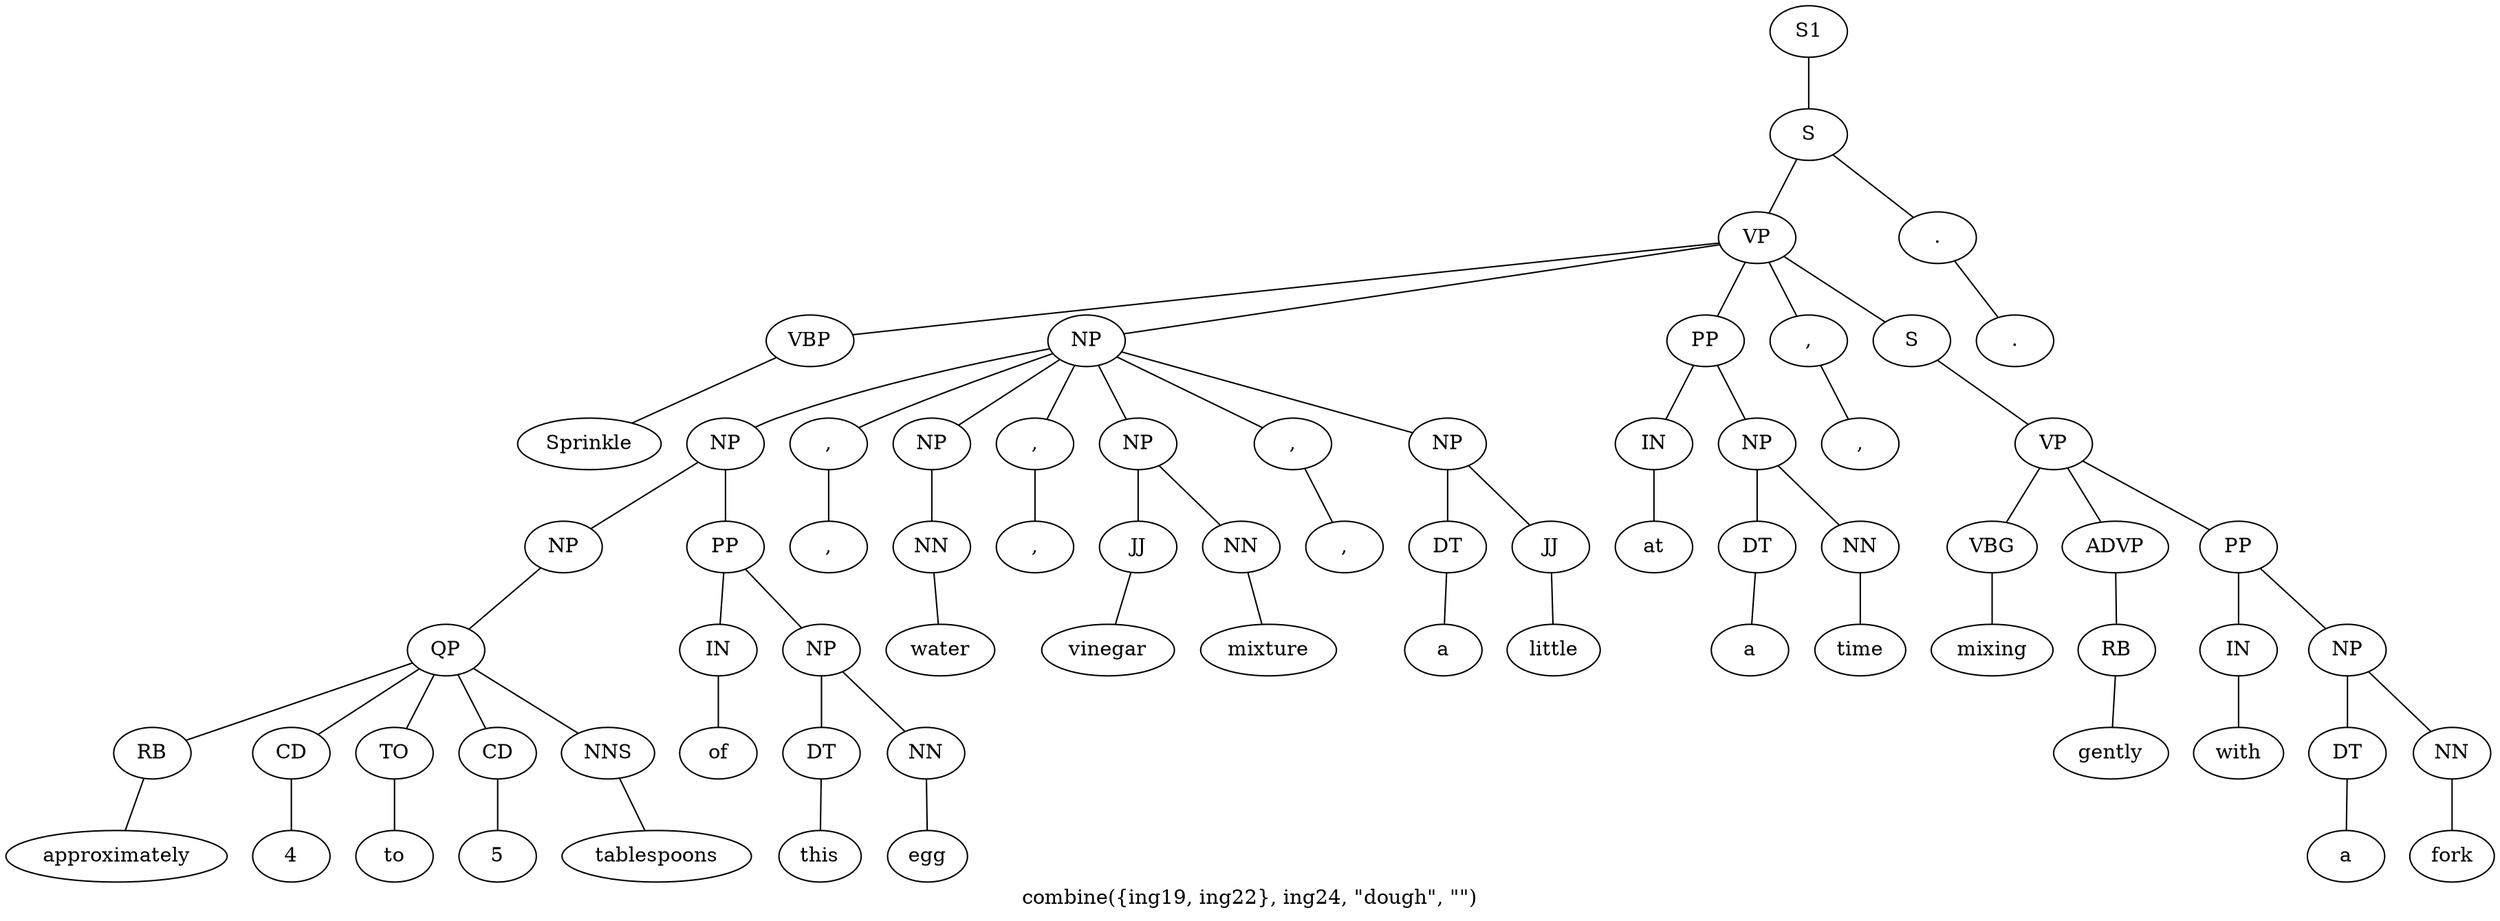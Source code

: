 graph SyntaxGraph {
	label = "combine({ing19, ing22}, ing24, \"dough\", \"\")";
	Node0 [label="S1"];
	Node1 [label="S"];
	Node2 [label="VP"];
	Node3 [label="VBP"];
	Node4 [label="Sprinkle"];
	Node5 [label="NP"];
	Node6 [label="NP"];
	Node7 [label="NP"];
	Node8 [label="QP"];
	Node9 [label="RB"];
	Node10 [label="approximately"];
	Node11 [label="CD"];
	Node12 [label="4"];
	Node13 [label="TO"];
	Node14 [label="to"];
	Node15 [label="CD"];
	Node16 [label="5"];
	Node17 [label="NNS"];
	Node18 [label="tablespoons"];
	Node19 [label="PP"];
	Node20 [label="IN"];
	Node21 [label="of"];
	Node22 [label="NP"];
	Node23 [label="DT"];
	Node24 [label="this"];
	Node25 [label="NN"];
	Node26 [label="egg"];
	Node27 [label=","];
	Node28 [label=","];
	Node29 [label="NP"];
	Node30 [label="NN"];
	Node31 [label="water"];
	Node32 [label=","];
	Node33 [label=","];
	Node34 [label="NP"];
	Node35 [label="JJ"];
	Node36 [label="vinegar"];
	Node37 [label="NN"];
	Node38 [label="mixture"];
	Node39 [label=","];
	Node40 [label=","];
	Node41 [label="NP"];
	Node42 [label="DT"];
	Node43 [label="a"];
	Node44 [label="JJ"];
	Node45 [label="little"];
	Node46 [label="PP"];
	Node47 [label="IN"];
	Node48 [label="at"];
	Node49 [label="NP"];
	Node50 [label="DT"];
	Node51 [label="a"];
	Node52 [label="NN"];
	Node53 [label="time"];
	Node54 [label=","];
	Node55 [label=","];
	Node56 [label="S"];
	Node57 [label="VP"];
	Node58 [label="VBG"];
	Node59 [label="mixing"];
	Node60 [label="ADVP"];
	Node61 [label="RB"];
	Node62 [label="gently"];
	Node63 [label="PP"];
	Node64 [label="IN"];
	Node65 [label="with"];
	Node66 [label="NP"];
	Node67 [label="DT"];
	Node68 [label="a"];
	Node69 [label="NN"];
	Node70 [label="fork"];
	Node71 [label="."];
	Node72 [label="."];

	Node0 -- Node1;
	Node1 -- Node2;
	Node1 -- Node71;
	Node2 -- Node3;
	Node2 -- Node5;
	Node2 -- Node46;
	Node2 -- Node54;
	Node2 -- Node56;
	Node3 -- Node4;
	Node5 -- Node6;
	Node5 -- Node27;
	Node5 -- Node29;
	Node5 -- Node32;
	Node5 -- Node34;
	Node5 -- Node39;
	Node5 -- Node41;
	Node6 -- Node7;
	Node6 -- Node19;
	Node7 -- Node8;
	Node8 -- Node9;
	Node8 -- Node11;
	Node8 -- Node13;
	Node8 -- Node15;
	Node8 -- Node17;
	Node9 -- Node10;
	Node11 -- Node12;
	Node13 -- Node14;
	Node15 -- Node16;
	Node17 -- Node18;
	Node19 -- Node20;
	Node19 -- Node22;
	Node20 -- Node21;
	Node22 -- Node23;
	Node22 -- Node25;
	Node23 -- Node24;
	Node25 -- Node26;
	Node27 -- Node28;
	Node29 -- Node30;
	Node30 -- Node31;
	Node32 -- Node33;
	Node34 -- Node35;
	Node34 -- Node37;
	Node35 -- Node36;
	Node37 -- Node38;
	Node39 -- Node40;
	Node41 -- Node42;
	Node41 -- Node44;
	Node42 -- Node43;
	Node44 -- Node45;
	Node46 -- Node47;
	Node46 -- Node49;
	Node47 -- Node48;
	Node49 -- Node50;
	Node49 -- Node52;
	Node50 -- Node51;
	Node52 -- Node53;
	Node54 -- Node55;
	Node56 -- Node57;
	Node57 -- Node58;
	Node57 -- Node60;
	Node57 -- Node63;
	Node58 -- Node59;
	Node60 -- Node61;
	Node61 -- Node62;
	Node63 -- Node64;
	Node63 -- Node66;
	Node64 -- Node65;
	Node66 -- Node67;
	Node66 -- Node69;
	Node67 -- Node68;
	Node69 -- Node70;
	Node71 -- Node72;
}